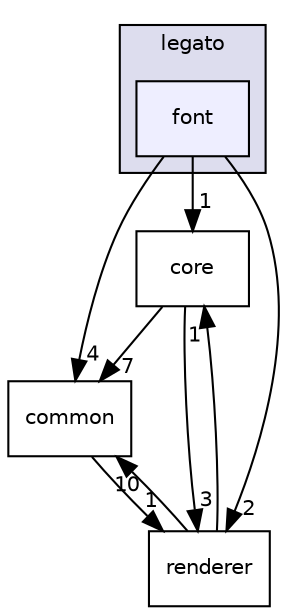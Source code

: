 digraph "C:/harmony3_dev/gfx/middleware/legato/library/src/gfx/legato/font" {
  compound=true
  node [ fontsize="10", fontname="Helvetica"];
  edge [ labelfontsize="10", labelfontname="Helvetica"];
  subgraph clusterdir_940c51c258b7865068e2af5587097533 {
    graph [ bgcolor="#ddddee", pencolor="black", label="legato" fontname="Helvetica", fontsize="10", URL="dir_940c51c258b7865068e2af5587097533.html"]
  dir_f73c4668cd049a08c581d27e300f798d [shape=box, label="font", style="filled", fillcolor="#eeeeff", pencolor="black", URL="dir_f73c4668cd049a08c581d27e300f798d.html"];
  }
  dir_58477ab3fab51fda1597c56f05aa9b0b [shape=box label="core" URL="dir_58477ab3fab51fda1597c56f05aa9b0b.html"];
  dir_72a68f568b475d355763ee2302e89937 [shape=box label="common" URL="dir_72a68f568b475d355763ee2302e89937.html"];
  dir_38e1327d2fe756fc5d23b71ab85ebc83 [shape=box label="renderer" URL="dir_38e1327d2fe756fc5d23b71ab85ebc83.html"];
  dir_58477ab3fab51fda1597c56f05aa9b0b->dir_72a68f568b475d355763ee2302e89937 [headlabel="7", labeldistance=1.5 headhref="dir_000054_000053.html"];
  dir_58477ab3fab51fda1597c56f05aa9b0b->dir_38e1327d2fe756fc5d23b71ab85ebc83 [headlabel="3", labeldistance=1.5 headhref="dir_000054_000062.html"];
  dir_f73c4668cd049a08c581d27e300f798d->dir_58477ab3fab51fda1597c56f05aa9b0b [headlabel="1", labeldistance=1.5 headhref="dir_000056_000054.html"];
  dir_f73c4668cd049a08c581d27e300f798d->dir_72a68f568b475d355763ee2302e89937 [headlabel="4", labeldistance=1.5 headhref="dir_000056_000053.html"];
  dir_f73c4668cd049a08c581d27e300f798d->dir_38e1327d2fe756fc5d23b71ab85ebc83 [headlabel="2", labeldistance=1.5 headhref="dir_000056_000062.html"];
  dir_72a68f568b475d355763ee2302e89937->dir_38e1327d2fe756fc5d23b71ab85ebc83 [headlabel="1", labeldistance=1.5 headhref="dir_000053_000062.html"];
  dir_38e1327d2fe756fc5d23b71ab85ebc83->dir_58477ab3fab51fda1597c56f05aa9b0b [headlabel="1", labeldistance=1.5 headhref="dir_000062_000054.html"];
  dir_38e1327d2fe756fc5d23b71ab85ebc83->dir_72a68f568b475d355763ee2302e89937 [headlabel="10", labeldistance=1.5 headhref="dir_000062_000053.html"];
}
